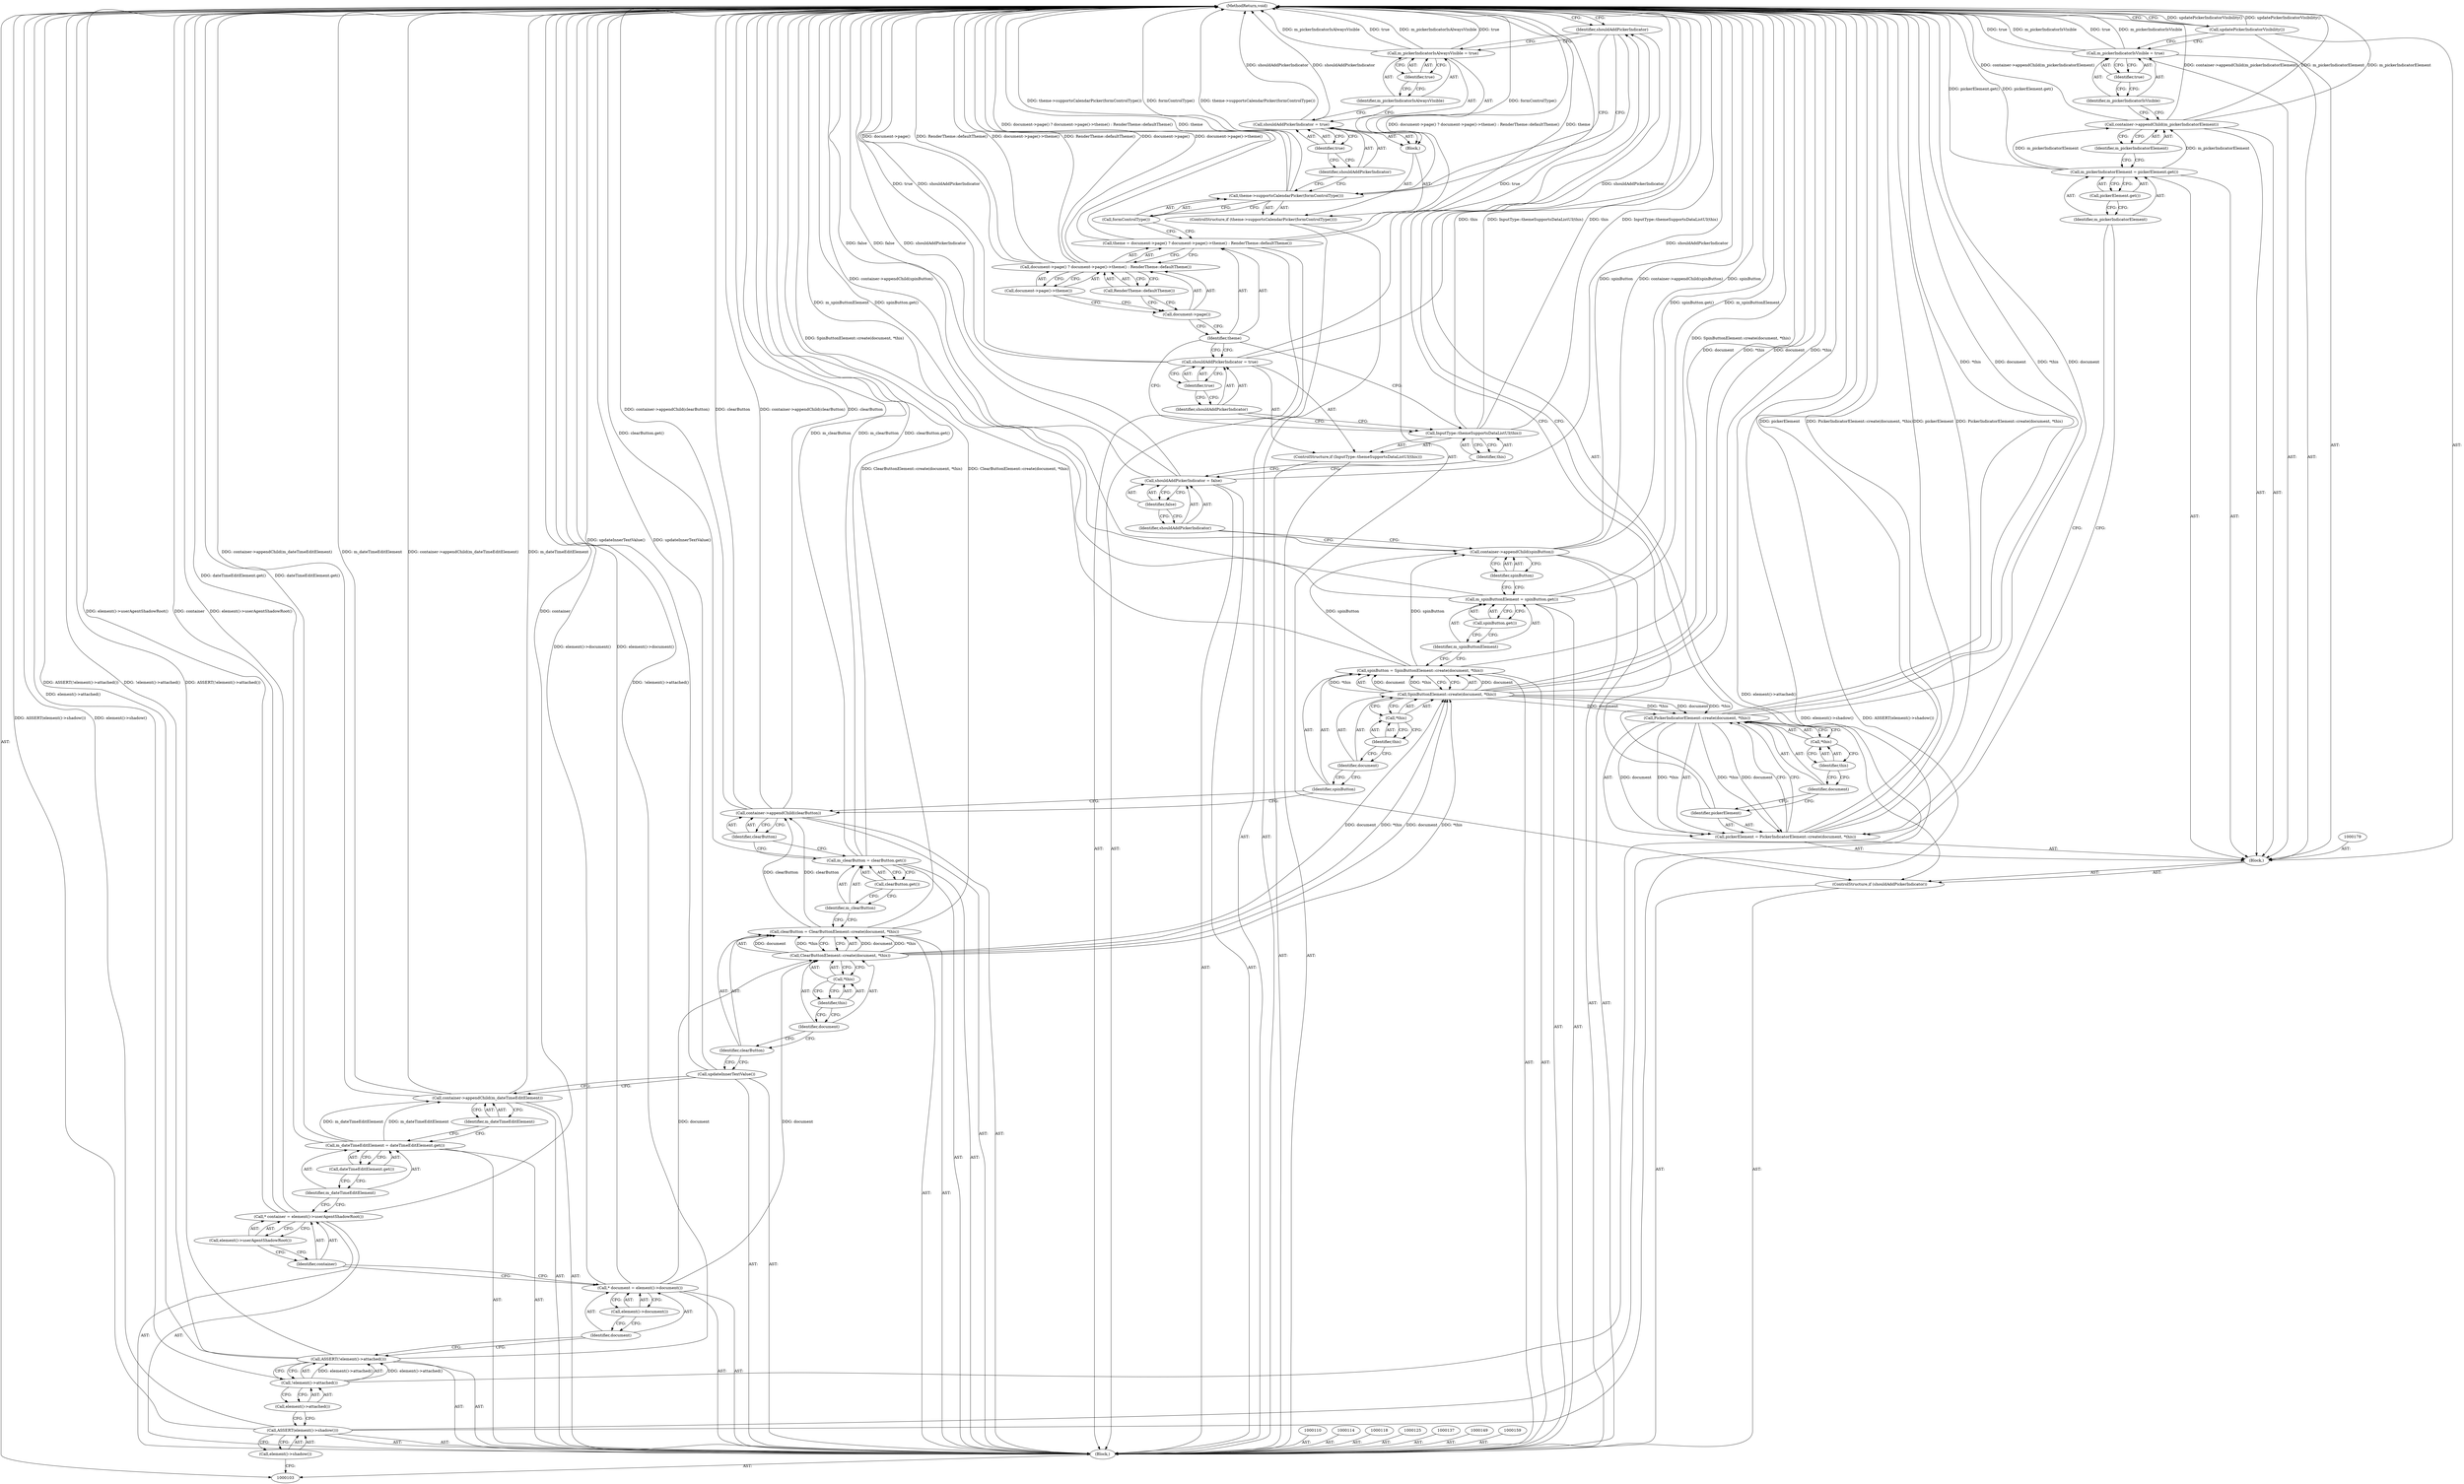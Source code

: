 digraph "0_Chrome_bb9cfb0aba25f4b13e57bdd4a9fac80ba071e7b9" {
"1000195" [label="(MethodReturn,void)"];
"1000111" [label="(Call,* document = element()->document())"];
"1000112" [label="(Identifier,document)"];
"1000113" [label="(Call,element()->document())"];
"1000115" [label="(Call,* container = element()->userAgentShadowRoot())"];
"1000116" [label="(Identifier,container)"];
"1000117" [label="(Call,element()->userAgentShadowRoot())"];
"1000121" [label="(Call,dateTimeEditElement.get())"];
"1000119" [label="(Call,m_dateTimeEditElement = dateTimeEditElement.get())"];
"1000120" [label="(Identifier,m_dateTimeEditElement)"];
"1000123" [label="(Identifier,m_dateTimeEditElement)"];
"1000122" [label="(Call,container->appendChild(m_dateTimeEditElement))"];
"1000124" [label="(Call,updateInnerTextValue())"];
"1000126" [label="(Call,clearButton = ClearButtonElement::create(document, *this))"];
"1000127" [label="(Identifier,clearButton)"];
"1000128" [label="(Call,ClearButtonElement::create(document, *this))"];
"1000129" [label="(Identifier,document)"];
"1000130" [label="(Call,*this)"];
"1000131" [label="(Identifier,this)"];
"1000134" [label="(Call,clearButton.get())"];
"1000132" [label="(Call,m_clearButton = clearButton.get())"];
"1000133" [label="(Identifier,m_clearButton)"];
"1000104" [label="(Block,)"];
"1000136" [label="(Identifier,clearButton)"];
"1000135" [label="(Call,container->appendChild(clearButton))"];
"1000138" [label="(Call,spinButton = SpinButtonElement::create(document, *this))"];
"1000139" [label="(Identifier,spinButton)"];
"1000140" [label="(Call,SpinButtonElement::create(document, *this))"];
"1000141" [label="(Identifier,document)"];
"1000142" [label="(Call,*this)"];
"1000143" [label="(Identifier,this)"];
"1000146" [label="(Call,spinButton.get())"];
"1000144" [label="(Call,m_spinButtonElement = spinButton.get())"];
"1000145" [label="(Identifier,m_spinButtonElement)"];
"1000148" [label="(Identifier,spinButton)"];
"1000147" [label="(Call,container->appendChild(spinButton))"];
"1000152" [label="(Identifier,false)"];
"1000150" [label="(Call,shouldAddPickerIndicator = false)"];
"1000151" [label="(Identifier,shouldAddPickerIndicator)"];
"1000153" [label="(ControlStructure,if (InputType::themeSupportsDataListUI(this)))"];
"1000155" [label="(Identifier,this)"];
"1000154" [label="(Call,InputType::themeSupportsDataListUI(this))"];
"1000158" [label="(Identifier,true)"];
"1000156" [label="(Call,shouldAddPickerIndicator = true)"];
"1000157" [label="(Identifier,shouldAddPickerIndicator)"];
"1000160" [label="(Call,theme = document->page() ? document->page()->theme() : RenderTheme::defaultTheme())"];
"1000161" [label="(Identifier,theme)"];
"1000162" [label="(Call,document->page() ? document->page()->theme() : RenderTheme::defaultTheme())"];
"1000163" [label="(Call,document->page())"];
"1000164" [label="(Call,document->page()->theme())"];
"1000165" [label="(Call,RenderTheme::defaultTheme())"];
"1000106" [label="(Call,element()->shadow())"];
"1000105" [label="(Call,ASSERT(element()->shadow()))"];
"1000168" [label="(Call,formControlType())"];
"1000166" [label="(ControlStructure,if (theme->supportsCalendarPicker(formControlType())))"];
"1000169" [label="(Block,)"];
"1000167" [label="(Call,theme->supportsCalendarPicker(formControlType()))"];
"1000172" [label="(Identifier,true)"];
"1000170" [label="(Call,shouldAddPickerIndicator = true)"];
"1000171" [label="(Identifier,shouldAddPickerIndicator)"];
"1000175" [label="(Identifier,true)"];
"1000173" [label="(Call,m_pickerIndicatorIsAlwaysVisible = true)"];
"1000174" [label="(Identifier,m_pickerIndicatorIsAlwaysVisible)"];
"1000176" [label="(ControlStructure,if (shouldAddPickerIndicator))"];
"1000177" [label="(Identifier,shouldAddPickerIndicator)"];
"1000180" [label="(Call,pickerElement = PickerIndicatorElement::create(document, *this))"];
"1000181" [label="(Identifier,pickerElement)"];
"1000182" [label="(Call,PickerIndicatorElement::create(document, *this))"];
"1000178" [label="(Block,)"];
"1000183" [label="(Identifier,document)"];
"1000184" [label="(Call,*this)"];
"1000185" [label="(Identifier,this)"];
"1000188" [label="(Call,pickerElement.get())"];
"1000186" [label="(Call,m_pickerIndicatorElement = pickerElement.get())"];
"1000187" [label="(Identifier,m_pickerIndicatorElement)"];
"1000190" [label="(Identifier,m_pickerIndicatorElement)"];
"1000189" [label="(Call,container->appendChild(m_pickerIndicatorElement))"];
"1000193" [label="(Identifier,true)"];
"1000191" [label="(Call,m_pickerIndicatorIsVisible = true)"];
"1000192" [label="(Identifier,m_pickerIndicatorIsVisible)"];
"1000194" [label="(Call,updatePickerIndicatorVisibility())"];
"1000108" [label="(Call,!element()->attached())"];
"1000109" [label="(Call,element()->attached())"];
"1000107" [label="(Call,ASSERT(!element()->attached()))"];
"1000195" -> "1000103"  [label="AST: "];
"1000195" -> "1000194"  [label="CFG: "];
"1000195" -> "1000177"  [label="CFG: "];
"1000140" -> "1000195"  [label="DDG: *this"];
"1000140" -> "1000195"  [label="DDG: document"];
"1000194" -> "1000195"  [label="DDG: updatePickerIndicatorVisibility()"];
"1000107" -> "1000195"  [label="DDG: !element()->attached()"];
"1000107" -> "1000195"  [label="DDG: ASSERT(!element()->attached())"];
"1000189" -> "1000195"  [label="DDG: m_pickerIndicatorElement"];
"1000189" -> "1000195"  [label="DDG: container->appendChild(m_pickerIndicatorElement)"];
"1000156" -> "1000195"  [label="DDG: shouldAddPickerIndicator"];
"1000156" -> "1000195"  [label="DDG: true"];
"1000105" -> "1000195"  [label="DDG: ASSERT(element()->shadow())"];
"1000105" -> "1000195"  [label="DDG: element()->shadow()"];
"1000180" -> "1000195"  [label="DDG: pickerElement"];
"1000180" -> "1000195"  [label="DDG: PickerIndicatorElement::create(document, *this)"];
"1000147" -> "1000195"  [label="DDG: spinButton"];
"1000147" -> "1000195"  [label="DDG: container->appendChild(spinButton)"];
"1000132" -> "1000195"  [label="DDG: m_clearButton"];
"1000132" -> "1000195"  [label="DDG: clearButton.get()"];
"1000154" -> "1000195"  [label="DDG: InputType::themeSupportsDataListUI(this)"];
"1000154" -> "1000195"  [label="DDG: this"];
"1000186" -> "1000195"  [label="DDG: pickerElement.get()"];
"1000115" -> "1000195"  [label="DDG: element()->userAgentShadowRoot()"];
"1000115" -> "1000195"  [label="DDG: container"];
"1000167" -> "1000195"  [label="DDG: formControlType()"];
"1000167" -> "1000195"  [label="DDG: theme->supportsCalendarPicker(formControlType())"];
"1000162" -> "1000195"  [label="DDG: document->page()->theme()"];
"1000162" -> "1000195"  [label="DDG: document->page()"];
"1000162" -> "1000195"  [label="DDG: RenderTheme::defaultTheme()"];
"1000150" -> "1000195"  [label="DDG: shouldAddPickerIndicator"];
"1000150" -> "1000195"  [label="DDG: false"];
"1000122" -> "1000195"  [label="DDG: m_dateTimeEditElement"];
"1000122" -> "1000195"  [label="DDG: container->appendChild(m_dateTimeEditElement)"];
"1000138" -> "1000195"  [label="DDG: SpinButtonElement::create(document, *this)"];
"1000182" -> "1000195"  [label="DDG: *this"];
"1000182" -> "1000195"  [label="DDG: document"];
"1000119" -> "1000195"  [label="DDG: dateTimeEditElement.get()"];
"1000135" -> "1000195"  [label="DDG: container->appendChild(clearButton)"];
"1000135" -> "1000195"  [label="DDG: clearButton"];
"1000191" -> "1000195"  [label="DDG: true"];
"1000191" -> "1000195"  [label="DDG: m_pickerIndicatorIsVisible"];
"1000111" -> "1000195"  [label="DDG: element()->document()"];
"1000144" -> "1000195"  [label="DDG: m_spinButtonElement"];
"1000144" -> "1000195"  [label="DDG: spinButton.get()"];
"1000170" -> "1000195"  [label="DDG: shouldAddPickerIndicator"];
"1000126" -> "1000195"  [label="DDG: ClearButtonElement::create(document, *this)"];
"1000160" -> "1000195"  [label="DDG: document->page() ? document->page()->theme() : RenderTheme::defaultTheme()"];
"1000160" -> "1000195"  [label="DDG: theme"];
"1000173" -> "1000195"  [label="DDG: m_pickerIndicatorIsAlwaysVisible"];
"1000173" -> "1000195"  [label="DDG: true"];
"1000108" -> "1000195"  [label="DDG: element()->attached()"];
"1000124" -> "1000195"  [label="DDG: updateInnerTextValue()"];
"1000111" -> "1000104"  [label="AST: "];
"1000111" -> "1000113"  [label="CFG: "];
"1000112" -> "1000111"  [label="AST: "];
"1000113" -> "1000111"  [label="AST: "];
"1000116" -> "1000111"  [label="CFG: "];
"1000111" -> "1000195"  [label="DDG: element()->document()"];
"1000111" -> "1000128"  [label="DDG: document"];
"1000112" -> "1000111"  [label="AST: "];
"1000112" -> "1000107"  [label="CFG: "];
"1000113" -> "1000112"  [label="CFG: "];
"1000113" -> "1000111"  [label="AST: "];
"1000113" -> "1000112"  [label="CFG: "];
"1000111" -> "1000113"  [label="CFG: "];
"1000115" -> "1000104"  [label="AST: "];
"1000115" -> "1000117"  [label="CFG: "];
"1000116" -> "1000115"  [label="AST: "];
"1000117" -> "1000115"  [label="AST: "];
"1000120" -> "1000115"  [label="CFG: "];
"1000115" -> "1000195"  [label="DDG: element()->userAgentShadowRoot()"];
"1000115" -> "1000195"  [label="DDG: container"];
"1000116" -> "1000115"  [label="AST: "];
"1000116" -> "1000111"  [label="CFG: "];
"1000117" -> "1000116"  [label="CFG: "];
"1000117" -> "1000115"  [label="AST: "];
"1000117" -> "1000116"  [label="CFG: "];
"1000115" -> "1000117"  [label="CFG: "];
"1000121" -> "1000119"  [label="AST: "];
"1000121" -> "1000120"  [label="CFG: "];
"1000119" -> "1000121"  [label="CFG: "];
"1000119" -> "1000104"  [label="AST: "];
"1000119" -> "1000121"  [label="CFG: "];
"1000120" -> "1000119"  [label="AST: "];
"1000121" -> "1000119"  [label="AST: "];
"1000123" -> "1000119"  [label="CFG: "];
"1000119" -> "1000195"  [label="DDG: dateTimeEditElement.get()"];
"1000119" -> "1000122"  [label="DDG: m_dateTimeEditElement"];
"1000120" -> "1000119"  [label="AST: "];
"1000120" -> "1000115"  [label="CFG: "];
"1000121" -> "1000120"  [label="CFG: "];
"1000123" -> "1000122"  [label="AST: "];
"1000123" -> "1000119"  [label="CFG: "];
"1000122" -> "1000123"  [label="CFG: "];
"1000122" -> "1000104"  [label="AST: "];
"1000122" -> "1000123"  [label="CFG: "];
"1000123" -> "1000122"  [label="AST: "];
"1000124" -> "1000122"  [label="CFG: "];
"1000122" -> "1000195"  [label="DDG: m_dateTimeEditElement"];
"1000122" -> "1000195"  [label="DDG: container->appendChild(m_dateTimeEditElement)"];
"1000119" -> "1000122"  [label="DDG: m_dateTimeEditElement"];
"1000124" -> "1000104"  [label="AST: "];
"1000124" -> "1000122"  [label="CFG: "];
"1000127" -> "1000124"  [label="CFG: "];
"1000124" -> "1000195"  [label="DDG: updateInnerTextValue()"];
"1000126" -> "1000104"  [label="AST: "];
"1000126" -> "1000128"  [label="CFG: "];
"1000127" -> "1000126"  [label="AST: "];
"1000128" -> "1000126"  [label="AST: "];
"1000133" -> "1000126"  [label="CFG: "];
"1000126" -> "1000195"  [label="DDG: ClearButtonElement::create(document, *this)"];
"1000128" -> "1000126"  [label="DDG: document"];
"1000128" -> "1000126"  [label="DDG: *this"];
"1000126" -> "1000135"  [label="DDG: clearButton"];
"1000127" -> "1000126"  [label="AST: "];
"1000127" -> "1000124"  [label="CFG: "];
"1000129" -> "1000127"  [label="CFG: "];
"1000128" -> "1000126"  [label="AST: "];
"1000128" -> "1000130"  [label="CFG: "];
"1000129" -> "1000128"  [label="AST: "];
"1000130" -> "1000128"  [label="AST: "];
"1000126" -> "1000128"  [label="CFG: "];
"1000128" -> "1000126"  [label="DDG: document"];
"1000128" -> "1000126"  [label="DDG: *this"];
"1000111" -> "1000128"  [label="DDG: document"];
"1000128" -> "1000140"  [label="DDG: document"];
"1000128" -> "1000140"  [label="DDG: *this"];
"1000129" -> "1000128"  [label="AST: "];
"1000129" -> "1000127"  [label="CFG: "];
"1000131" -> "1000129"  [label="CFG: "];
"1000130" -> "1000128"  [label="AST: "];
"1000130" -> "1000131"  [label="CFG: "];
"1000131" -> "1000130"  [label="AST: "];
"1000128" -> "1000130"  [label="CFG: "];
"1000131" -> "1000130"  [label="AST: "];
"1000131" -> "1000129"  [label="CFG: "];
"1000130" -> "1000131"  [label="CFG: "];
"1000134" -> "1000132"  [label="AST: "];
"1000134" -> "1000133"  [label="CFG: "];
"1000132" -> "1000134"  [label="CFG: "];
"1000132" -> "1000104"  [label="AST: "];
"1000132" -> "1000134"  [label="CFG: "];
"1000133" -> "1000132"  [label="AST: "];
"1000134" -> "1000132"  [label="AST: "];
"1000136" -> "1000132"  [label="CFG: "];
"1000132" -> "1000195"  [label="DDG: m_clearButton"];
"1000132" -> "1000195"  [label="DDG: clearButton.get()"];
"1000133" -> "1000132"  [label="AST: "];
"1000133" -> "1000126"  [label="CFG: "];
"1000134" -> "1000133"  [label="CFG: "];
"1000104" -> "1000103"  [label="AST: "];
"1000105" -> "1000104"  [label="AST: "];
"1000107" -> "1000104"  [label="AST: "];
"1000110" -> "1000104"  [label="AST: "];
"1000111" -> "1000104"  [label="AST: "];
"1000114" -> "1000104"  [label="AST: "];
"1000115" -> "1000104"  [label="AST: "];
"1000118" -> "1000104"  [label="AST: "];
"1000119" -> "1000104"  [label="AST: "];
"1000122" -> "1000104"  [label="AST: "];
"1000124" -> "1000104"  [label="AST: "];
"1000125" -> "1000104"  [label="AST: "];
"1000126" -> "1000104"  [label="AST: "];
"1000132" -> "1000104"  [label="AST: "];
"1000135" -> "1000104"  [label="AST: "];
"1000137" -> "1000104"  [label="AST: "];
"1000138" -> "1000104"  [label="AST: "];
"1000144" -> "1000104"  [label="AST: "];
"1000147" -> "1000104"  [label="AST: "];
"1000149" -> "1000104"  [label="AST: "];
"1000150" -> "1000104"  [label="AST: "];
"1000153" -> "1000104"  [label="AST: "];
"1000159" -> "1000104"  [label="AST: "];
"1000160" -> "1000104"  [label="AST: "];
"1000166" -> "1000104"  [label="AST: "];
"1000176" -> "1000104"  [label="AST: "];
"1000136" -> "1000135"  [label="AST: "];
"1000136" -> "1000132"  [label="CFG: "];
"1000135" -> "1000136"  [label="CFG: "];
"1000135" -> "1000104"  [label="AST: "];
"1000135" -> "1000136"  [label="CFG: "];
"1000136" -> "1000135"  [label="AST: "];
"1000139" -> "1000135"  [label="CFG: "];
"1000135" -> "1000195"  [label="DDG: container->appendChild(clearButton)"];
"1000135" -> "1000195"  [label="DDG: clearButton"];
"1000126" -> "1000135"  [label="DDG: clearButton"];
"1000138" -> "1000104"  [label="AST: "];
"1000138" -> "1000140"  [label="CFG: "];
"1000139" -> "1000138"  [label="AST: "];
"1000140" -> "1000138"  [label="AST: "];
"1000145" -> "1000138"  [label="CFG: "];
"1000138" -> "1000195"  [label="DDG: SpinButtonElement::create(document, *this)"];
"1000140" -> "1000138"  [label="DDG: document"];
"1000140" -> "1000138"  [label="DDG: *this"];
"1000138" -> "1000147"  [label="DDG: spinButton"];
"1000139" -> "1000138"  [label="AST: "];
"1000139" -> "1000135"  [label="CFG: "];
"1000141" -> "1000139"  [label="CFG: "];
"1000140" -> "1000138"  [label="AST: "];
"1000140" -> "1000142"  [label="CFG: "];
"1000141" -> "1000140"  [label="AST: "];
"1000142" -> "1000140"  [label="AST: "];
"1000138" -> "1000140"  [label="CFG: "];
"1000140" -> "1000195"  [label="DDG: *this"];
"1000140" -> "1000195"  [label="DDG: document"];
"1000140" -> "1000138"  [label="DDG: document"];
"1000140" -> "1000138"  [label="DDG: *this"];
"1000128" -> "1000140"  [label="DDG: document"];
"1000128" -> "1000140"  [label="DDG: *this"];
"1000140" -> "1000182"  [label="DDG: document"];
"1000140" -> "1000182"  [label="DDG: *this"];
"1000141" -> "1000140"  [label="AST: "];
"1000141" -> "1000139"  [label="CFG: "];
"1000143" -> "1000141"  [label="CFG: "];
"1000142" -> "1000140"  [label="AST: "];
"1000142" -> "1000143"  [label="CFG: "];
"1000143" -> "1000142"  [label="AST: "];
"1000140" -> "1000142"  [label="CFG: "];
"1000143" -> "1000142"  [label="AST: "];
"1000143" -> "1000141"  [label="CFG: "];
"1000142" -> "1000143"  [label="CFG: "];
"1000146" -> "1000144"  [label="AST: "];
"1000146" -> "1000145"  [label="CFG: "];
"1000144" -> "1000146"  [label="CFG: "];
"1000144" -> "1000104"  [label="AST: "];
"1000144" -> "1000146"  [label="CFG: "];
"1000145" -> "1000144"  [label="AST: "];
"1000146" -> "1000144"  [label="AST: "];
"1000148" -> "1000144"  [label="CFG: "];
"1000144" -> "1000195"  [label="DDG: m_spinButtonElement"];
"1000144" -> "1000195"  [label="DDG: spinButton.get()"];
"1000145" -> "1000144"  [label="AST: "];
"1000145" -> "1000138"  [label="CFG: "];
"1000146" -> "1000145"  [label="CFG: "];
"1000148" -> "1000147"  [label="AST: "];
"1000148" -> "1000144"  [label="CFG: "];
"1000147" -> "1000148"  [label="CFG: "];
"1000147" -> "1000104"  [label="AST: "];
"1000147" -> "1000148"  [label="CFG: "];
"1000148" -> "1000147"  [label="AST: "];
"1000151" -> "1000147"  [label="CFG: "];
"1000147" -> "1000195"  [label="DDG: spinButton"];
"1000147" -> "1000195"  [label="DDG: container->appendChild(spinButton)"];
"1000138" -> "1000147"  [label="DDG: spinButton"];
"1000152" -> "1000150"  [label="AST: "];
"1000152" -> "1000151"  [label="CFG: "];
"1000150" -> "1000152"  [label="CFG: "];
"1000150" -> "1000104"  [label="AST: "];
"1000150" -> "1000152"  [label="CFG: "];
"1000151" -> "1000150"  [label="AST: "];
"1000152" -> "1000150"  [label="AST: "];
"1000155" -> "1000150"  [label="CFG: "];
"1000150" -> "1000195"  [label="DDG: shouldAddPickerIndicator"];
"1000150" -> "1000195"  [label="DDG: false"];
"1000151" -> "1000150"  [label="AST: "];
"1000151" -> "1000147"  [label="CFG: "];
"1000152" -> "1000151"  [label="CFG: "];
"1000153" -> "1000104"  [label="AST: "];
"1000154" -> "1000153"  [label="AST: "];
"1000156" -> "1000153"  [label="AST: "];
"1000155" -> "1000154"  [label="AST: "];
"1000155" -> "1000150"  [label="CFG: "];
"1000154" -> "1000155"  [label="CFG: "];
"1000154" -> "1000153"  [label="AST: "];
"1000154" -> "1000155"  [label="CFG: "];
"1000155" -> "1000154"  [label="AST: "];
"1000157" -> "1000154"  [label="CFG: "];
"1000161" -> "1000154"  [label="CFG: "];
"1000154" -> "1000195"  [label="DDG: InputType::themeSupportsDataListUI(this)"];
"1000154" -> "1000195"  [label="DDG: this"];
"1000158" -> "1000156"  [label="AST: "];
"1000158" -> "1000157"  [label="CFG: "];
"1000156" -> "1000158"  [label="CFG: "];
"1000156" -> "1000153"  [label="AST: "];
"1000156" -> "1000158"  [label="CFG: "];
"1000157" -> "1000156"  [label="AST: "];
"1000158" -> "1000156"  [label="AST: "];
"1000161" -> "1000156"  [label="CFG: "];
"1000156" -> "1000195"  [label="DDG: shouldAddPickerIndicator"];
"1000156" -> "1000195"  [label="DDG: true"];
"1000157" -> "1000156"  [label="AST: "];
"1000157" -> "1000154"  [label="CFG: "];
"1000158" -> "1000157"  [label="CFG: "];
"1000160" -> "1000104"  [label="AST: "];
"1000160" -> "1000162"  [label="CFG: "];
"1000161" -> "1000160"  [label="AST: "];
"1000162" -> "1000160"  [label="AST: "];
"1000168" -> "1000160"  [label="CFG: "];
"1000160" -> "1000195"  [label="DDG: document->page() ? document->page()->theme() : RenderTheme::defaultTheme()"];
"1000160" -> "1000195"  [label="DDG: theme"];
"1000161" -> "1000160"  [label="AST: "];
"1000161" -> "1000156"  [label="CFG: "];
"1000161" -> "1000154"  [label="CFG: "];
"1000163" -> "1000161"  [label="CFG: "];
"1000162" -> "1000160"  [label="AST: "];
"1000162" -> "1000164"  [label="CFG: "];
"1000162" -> "1000165"  [label="CFG: "];
"1000163" -> "1000162"  [label="AST: "];
"1000164" -> "1000162"  [label="AST: "];
"1000165" -> "1000162"  [label="AST: "];
"1000160" -> "1000162"  [label="CFG: "];
"1000162" -> "1000195"  [label="DDG: document->page()->theme()"];
"1000162" -> "1000195"  [label="DDG: document->page()"];
"1000162" -> "1000195"  [label="DDG: RenderTheme::defaultTheme()"];
"1000163" -> "1000162"  [label="AST: "];
"1000163" -> "1000161"  [label="CFG: "];
"1000164" -> "1000163"  [label="CFG: "];
"1000165" -> "1000163"  [label="CFG: "];
"1000164" -> "1000162"  [label="AST: "];
"1000164" -> "1000163"  [label="CFG: "];
"1000162" -> "1000164"  [label="CFG: "];
"1000165" -> "1000162"  [label="AST: "];
"1000165" -> "1000163"  [label="CFG: "];
"1000162" -> "1000165"  [label="CFG: "];
"1000106" -> "1000105"  [label="AST: "];
"1000106" -> "1000103"  [label="CFG: "];
"1000105" -> "1000106"  [label="CFG: "];
"1000105" -> "1000104"  [label="AST: "];
"1000105" -> "1000106"  [label="CFG: "];
"1000106" -> "1000105"  [label="AST: "];
"1000109" -> "1000105"  [label="CFG: "];
"1000105" -> "1000195"  [label="DDG: ASSERT(element()->shadow())"];
"1000105" -> "1000195"  [label="DDG: element()->shadow()"];
"1000168" -> "1000167"  [label="AST: "];
"1000168" -> "1000160"  [label="CFG: "];
"1000167" -> "1000168"  [label="CFG: "];
"1000166" -> "1000104"  [label="AST: "];
"1000167" -> "1000166"  [label="AST: "];
"1000169" -> "1000166"  [label="AST: "];
"1000169" -> "1000166"  [label="AST: "];
"1000170" -> "1000169"  [label="AST: "];
"1000173" -> "1000169"  [label="AST: "];
"1000167" -> "1000166"  [label="AST: "];
"1000167" -> "1000168"  [label="CFG: "];
"1000168" -> "1000167"  [label="AST: "];
"1000171" -> "1000167"  [label="CFG: "];
"1000177" -> "1000167"  [label="CFG: "];
"1000167" -> "1000195"  [label="DDG: formControlType()"];
"1000167" -> "1000195"  [label="DDG: theme->supportsCalendarPicker(formControlType())"];
"1000172" -> "1000170"  [label="AST: "];
"1000172" -> "1000171"  [label="CFG: "];
"1000170" -> "1000172"  [label="CFG: "];
"1000170" -> "1000169"  [label="AST: "];
"1000170" -> "1000172"  [label="CFG: "];
"1000171" -> "1000170"  [label="AST: "];
"1000172" -> "1000170"  [label="AST: "];
"1000174" -> "1000170"  [label="CFG: "];
"1000170" -> "1000195"  [label="DDG: shouldAddPickerIndicator"];
"1000171" -> "1000170"  [label="AST: "];
"1000171" -> "1000167"  [label="CFG: "];
"1000172" -> "1000171"  [label="CFG: "];
"1000175" -> "1000173"  [label="AST: "];
"1000175" -> "1000174"  [label="CFG: "];
"1000173" -> "1000175"  [label="CFG: "];
"1000173" -> "1000169"  [label="AST: "];
"1000173" -> "1000175"  [label="CFG: "];
"1000174" -> "1000173"  [label="AST: "];
"1000175" -> "1000173"  [label="AST: "];
"1000177" -> "1000173"  [label="CFG: "];
"1000173" -> "1000195"  [label="DDG: m_pickerIndicatorIsAlwaysVisible"];
"1000173" -> "1000195"  [label="DDG: true"];
"1000174" -> "1000173"  [label="AST: "];
"1000174" -> "1000170"  [label="CFG: "];
"1000175" -> "1000174"  [label="CFG: "];
"1000176" -> "1000104"  [label="AST: "];
"1000177" -> "1000176"  [label="AST: "];
"1000178" -> "1000176"  [label="AST: "];
"1000177" -> "1000176"  [label="AST: "];
"1000177" -> "1000173"  [label="CFG: "];
"1000177" -> "1000167"  [label="CFG: "];
"1000181" -> "1000177"  [label="CFG: "];
"1000195" -> "1000177"  [label="CFG: "];
"1000180" -> "1000178"  [label="AST: "];
"1000180" -> "1000182"  [label="CFG: "];
"1000181" -> "1000180"  [label="AST: "];
"1000182" -> "1000180"  [label="AST: "];
"1000187" -> "1000180"  [label="CFG: "];
"1000180" -> "1000195"  [label="DDG: pickerElement"];
"1000180" -> "1000195"  [label="DDG: PickerIndicatorElement::create(document, *this)"];
"1000182" -> "1000180"  [label="DDG: document"];
"1000182" -> "1000180"  [label="DDG: *this"];
"1000181" -> "1000180"  [label="AST: "];
"1000181" -> "1000177"  [label="CFG: "];
"1000183" -> "1000181"  [label="CFG: "];
"1000182" -> "1000180"  [label="AST: "];
"1000182" -> "1000184"  [label="CFG: "];
"1000183" -> "1000182"  [label="AST: "];
"1000184" -> "1000182"  [label="AST: "];
"1000180" -> "1000182"  [label="CFG: "];
"1000182" -> "1000195"  [label="DDG: *this"];
"1000182" -> "1000195"  [label="DDG: document"];
"1000182" -> "1000180"  [label="DDG: document"];
"1000182" -> "1000180"  [label="DDG: *this"];
"1000140" -> "1000182"  [label="DDG: document"];
"1000140" -> "1000182"  [label="DDG: *this"];
"1000178" -> "1000176"  [label="AST: "];
"1000179" -> "1000178"  [label="AST: "];
"1000180" -> "1000178"  [label="AST: "];
"1000186" -> "1000178"  [label="AST: "];
"1000189" -> "1000178"  [label="AST: "];
"1000191" -> "1000178"  [label="AST: "];
"1000194" -> "1000178"  [label="AST: "];
"1000183" -> "1000182"  [label="AST: "];
"1000183" -> "1000181"  [label="CFG: "];
"1000185" -> "1000183"  [label="CFG: "];
"1000184" -> "1000182"  [label="AST: "];
"1000184" -> "1000185"  [label="CFG: "];
"1000185" -> "1000184"  [label="AST: "];
"1000182" -> "1000184"  [label="CFG: "];
"1000185" -> "1000184"  [label="AST: "];
"1000185" -> "1000183"  [label="CFG: "];
"1000184" -> "1000185"  [label="CFG: "];
"1000188" -> "1000186"  [label="AST: "];
"1000188" -> "1000187"  [label="CFG: "];
"1000186" -> "1000188"  [label="CFG: "];
"1000186" -> "1000178"  [label="AST: "];
"1000186" -> "1000188"  [label="CFG: "];
"1000187" -> "1000186"  [label="AST: "];
"1000188" -> "1000186"  [label="AST: "];
"1000190" -> "1000186"  [label="CFG: "];
"1000186" -> "1000195"  [label="DDG: pickerElement.get()"];
"1000186" -> "1000189"  [label="DDG: m_pickerIndicatorElement"];
"1000187" -> "1000186"  [label="AST: "];
"1000187" -> "1000180"  [label="CFG: "];
"1000188" -> "1000187"  [label="CFG: "];
"1000190" -> "1000189"  [label="AST: "];
"1000190" -> "1000186"  [label="CFG: "];
"1000189" -> "1000190"  [label="CFG: "];
"1000189" -> "1000178"  [label="AST: "];
"1000189" -> "1000190"  [label="CFG: "];
"1000190" -> "1000189"  [label="AST: "];
"1000192" -> "1000189"  [label="CFG: "];
"1000189" -> "1000195"  [label="DDG: m_pickerIndicatorElement"];
"1000189" -> "1000195"  [label="DDG: container->appendChild(m_pickerIndicatorElement)"];
"1000186" -> "1000189"  [label="DDG: m_pickerIndicatorElement"];
"1000193" -> "1000191"  [label="AST: "];
"1000193" -> "1000192"  [label="CFG: "];
"1000191" -> "1000193"  [label="CFG: "];
"1000191" -> "1000178"  [label="AST: "];
"1000191" -> "1000193"  [label="CFG: "];
"1000192" -> "1000191"  [label="AST: "];
"1000193" -> "1000191"  [label="AST: "];
"1000194" -> "1000191"  [label="CFG: "];
"1000191" -> "1000195"  [label="DDG: true"];
"1000191" -> "1000195"  [label="DDG: m_pickerIndicatorIsVisible"];
"1000192" -> "1000191"  [label="AST: "];
"1000192" -> "1000189"  [label="CFG: "];
"1000193" -> "1000192"  [label="CFG: "];
"1000194" -> "1000178"  [label="AST: "];
"1000194" -> "1000191"  [label="CFG: "];
"1000195" -> "1000194"  [label="CFG: "];
"1000194" -> "1000195"  [label="DDG: updatePickerIndicatorVisibility()"];
"1000108" -> "1000107"  [label="AST: "];
"1000108" -> "1000109"  [label="CFG: "];
"1000109" -> "1000108"  [label="AST: "];
"1000107" -> "1000108"  [label="CFG: "];
"1000108" -> "1000195"  [label="DDG: element()->attached()"];
"1000108" -> "1000107"  [label="DDG: element()->attached()"];
"1000109" -> "1000108"  [label="AST: "];
"1000109" -> "1000105"  [label="CFG: "];
"1000108" -> "1000109"  [label="CFG: "];
"1000107" -> "1000104"  [label="AST: "];
"1000107" -> "1000108"  [label="CFG: "];
"1000108" -> "1000107"  [label="AST: "];
"1000112" -> "1000107"  [label="CFG: "];
"1000107" -> "1000195"  [label="DDG: !element()->attached()"];
"1000107" -> "1000195"  [label="DDG: ASSERT(!element()->attached())"];
"1000108" -> "1000107"  [label="DDG: element()->attached()"];
}
